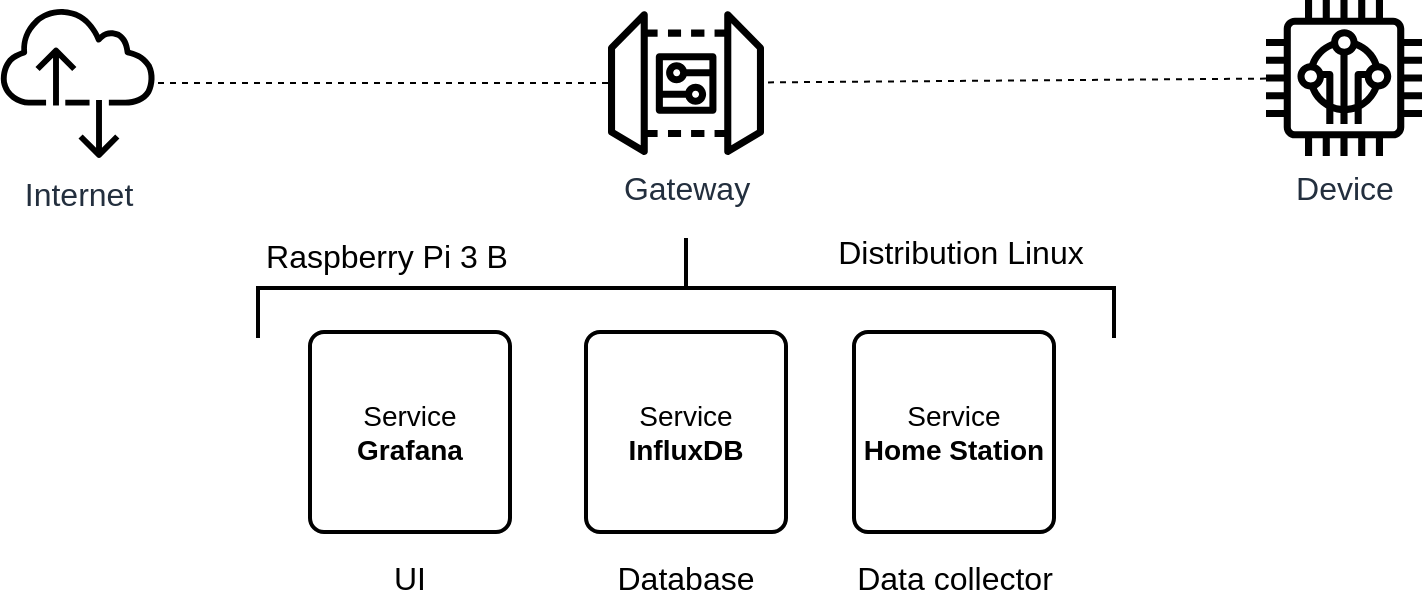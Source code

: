 <mxfile version="24.7.16">
  <diagram name="Page-1" id="zFyxZJ9HDvcPgiqDjyft">
    <mxGraphModel dx="1368" dy="754" grid="0" gridSize="10" guides="1" tooltips="1" connect="1" arrows="1" fold="1" page="1" pageScale="1" pageWidth="1600" pageHeight="1300" math="0" shadow="0">
      <root>
        <mxCell id="0" />
        <mxCell id="1" parent="0" />
        <mxCell id="P_Gc4P2CAjgiyAQ91wl4-7" value="&lt;font style=&quot;font-size: 16px;&quot;&gt;Internet&lt;/font&gt;" style="sketch=0;outlineConnect=0;fontColor=#232F3E;gradientColor=none;fillColor=#000000;strokeColor=none;dashed=0;verticalLabelPosition=bottom;verticalAlign=top;align=center;html=1;fontSize=12;fontStyle=0;aspect=fixed;pointerEvents=1;shape=mxgraph.aws4.internet_alt2;" vertex="1" parent="1">
          <mxGeometry x="145" y="137.5" width="78" height="78" as="geometry" />
        </mxCell>
        <mxCell id="P_Gc4P2CAjgiyAQ91wl4-16" value="" style="endArrow=none;dashed=1;html=1;rounded=0;" edge="1" parent="1" source="P_Gc4P2CAjgiyAQ91wl4-44" target="P_Gc4P2CAjgiyAQ91wl4-7">
          <mxGeometry width="50" height="50" relative="1" as="geometry">
            <mxPoint x="612.712" y="329.787" as="sourcePoint" />
            <mxPoint x="520" y="393" as="targetPoint" />
          </mxGeometry>
        </mxCell>
        <mxCell id="P_Gc4P2CAjgiyAQ91wl4-36" value="&lt;font style=&quot;font-size: 16px;&quot;&gt;Device&lt;/font&gt;" style="sketch=0;outlineConnect=0;fontColor=#232F3E;gradientColor=none;fillColor=#000000;strokeColor=none;dashed=0;verticalLabelPosition=bottom;verticalAlign=top;align=center;html=1;fontSize=12;fontStyle=0;aspect=fixed;pointerEvents=1;shape=mxgraph.aws4.iot_thing_freertos_device;" vertex="1" parent="1">
          <mxGeometry x="778" y="135" width="78" height="78" as="geometry" />
        </mxCell>
        <mxCell id="P_Gc4P2CAjgiyAQ91wl4-44" value="&lt;font style=&quot;font-size: 16px;&quot;&gt;Gateway&lt;/font&gt;" style="sketch=0;outlineConnect=0;fontColor=#232F3E;gradientColor=none;fillColor=#000000;strokeColor=none;dashed=0;verticalLabelPosition=bottom;verticalAlign=top;align=center;html=1;fontSize=12;fontStyle=0;aspect=fixed;pointerEvents=1;shape=mxgraph.aws4.iot_device_gateway;" vertex="1" parent="1">
          <mxGeometry x="449" y="140" width="78" height="73" as="geometry" />
        </mxCell>
        <mxCell id="P_Gc4P2CAjgiyAQ91wl4-45" value="" style="endArrow=none;dashed=1;html=1;rounded=0;" edge="1" parent="1" source="P_Gc4P2CAjgiyAQ91wl4-36" target="P_Gc4P2CAjgiyAQ91wl4-44">
          <mxGeometry width="50" height="50" relative="1" as="geometry">
            <mxPoint x="846" y="329" as="sourcePoint" />
            <mxPoint x="968" y="331.008" as="targetPoint" />
          </mxGeometry>
        </mxCell>
        <mxCell id="P_Gc4P2CAjgiyAQ91wl4-47" value="" style="strokeWidth=2;html=1;shape=mxgraph.flowchart.annotation_2;align=left;labelPosition=right;pointerEvents=1;rotation=90;" vertex="1" parent="1">
          <mxGeometry x="463" y="65" width="50" height="428" as="geometry" />
        </mxCell>
        <mxCell id="P_Gc4P2CAjgiyAQ91wl4-48" value="&lt;font style=&quot;font-size: 14px;&quot;&gt;Service&lt;/font&gt;&lt;div style=&quot;font-size: 14px;&quot;&gt;&lt;b&gt;&lt;font style=&quot;font-size: 14px;&quot;&gt;Grafana&lt;/font&gt;&lt;/b&gt;&lt;/div&gt;" style="rounded=1;whiteSpace=wrap;html=1;absoluteArcSize=1;arcSize=14;strokeWidth=2;" vertex="1" parent="1">
          <mxGeometry x="300" y="301" width="100" height="100" as="geometry" />
        </mxCell>
        <mxCell id="P_Gc4P2CAjgiyAQ91wl4-49" value="&lt;font style=&quot;font-size: 14px;&quot;&gt;Service&lt;/font&gt;&lt;div style=&quot;font-size: 14px;&quot;&gt;&lt;b style=&quot;&quot;&gt;&lt;font style=&quot;font-size: 14px;&quot;&gt;Home Station&lt;/font&gt;&lt;/b&gt;&lt;/div&gt;" style="rounded=1;whiteSpace=wrap;html=1;absoluteArcSize=1;arcSize=14;strokeWidth=2;" vertex="1" parent="1">
          <mxGeometry x="572" y="301" width="100" height="100" as="geometry" />
        </mxCell>
        <mxCell id="P_Gc4P2CAjgiyAQ91wl4-50" value="&lt;font style=&quot;font-size: 14px;&quot;&gt;Service&lt;/font&gt;&lt;div style=&quot;font-size: 14px;&quot;&gt;&lt;b&gt;&lt;font style=&quot;font-size: 14px;&quot;&gt;InfluxDB&lt;/font&gt;&lt;/b&gt;&lt;/div&gt;" style="rounded=1;whiteSpace=wrap;html=1;absoluteArcSize=1;arcSize=14;strokeWidth=2;" vertex="1" parent="1">
          <mxGeometry x="438" y="301" width="100" height="100" as="geometry" />
        </mxCell>
        <mxCell id="P_Gc4P2CAjgiyAQ91wl4-51" value="&lt;font style=&quot;font-size: 16px;&quot;&gt;Raspberry Pi 3 B&lt;/font&gt;" style="text;html=1;align=center;verticalAlign=middle;whiteSpace=wrap;rounded=0;" vertex="1" parent="1">
          <mxGeometry x="256" y="248" width="165" height="30" as="geometry" />
        </mxCell>
        <mxCell id="P_Gc4P2CAjgiyAQ91wl4-52" value="&lt;span style=&quot;font-size: 16px;&quot;&gt;Distribution Linux&lt;/span&gt;" style="text;html=1;align=center;verticalAlign=middle;whiteSpace=wrap;rounded=0;" vertex="1" parent="1">
          <mxGeometry x="543" y="246" width="165" height="30" as="geometry" />
        </mxCell>
        <mxCell id="P_Gc4P2CAjgiyAQ91wl4-53" value="&lt;font style=&quot;font-size: 16px;&quot;&gt;UI&lt;/font&gt;" style="text;html=1;align=center;verticalAlign=middle;whiteSpace=wrap;rounded=0;" vertex="1" parent="1">
          <mxGeometry x="320" y="409" width="60" height="30" as="geometry" />
        </mxCell>
        <mxCell id="P_Gc4P2CAjgiyAQ91wl4-54" value="&lt;font style=&quot;font-size: 16px;&quot;&gt;Database&lt;/font&gt;" style="text;html=1;align=center;verticalAlign=middle;whiteSpace=wrap;rounded=0;" vertex="1" parent="1">
          <mxGeometry x="458" y="409" width="60" height="30" as="geometry" />
        </mxCell>
        <mxCell id="P_Gc4P2CAjgiyAQ91wl4-56" value="&lt;font style=&quot;font-size: 16px;&quot;&gt;Data collector&lt;/font&gt;" style="text;html=1;align=center;verticalAlign=middle;whiteSpace=wrap;rounded=0;" vertex="1" parent="1">
          <mxGeometry x="568.5" y="409" width="107" height="30" as="geometry" />
        </mxCell>
      </root>
    </mxGraphModel>
  </diagram>
</mxfile>
